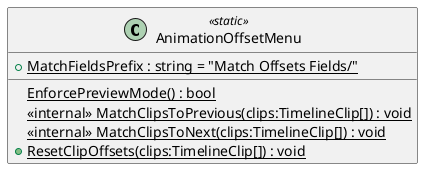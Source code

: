 @startuml
class AnimationOffsetMenu <<static>> {
    + {static} MatchFieldsPrefix : string = "Match Offsets Fields/"
    {static} EnforcePreviewMode() : bool
    <<internal>> {static} MatchClipsToPrevious(clips:TimelineClip[]) : void
    <<internal>> {static} MatchClipsToNext(clips:TimelineClip[]) : void
    + {static} ResetClipOffsets(clips:TimelineClip[]) : void
}
@enduml
